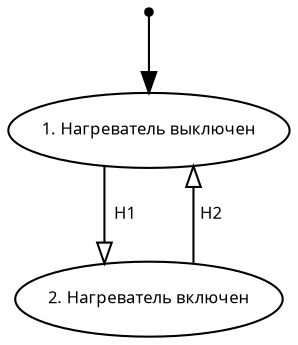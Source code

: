 digraph G {
    fontname = "Tahoma"
    fontsize = 8
    splines = ortho

    node [
        fontname = "Tahoma"
        fontsize = 8
    ]

    edge [
        fontname = "Tahoma"
        fontsize = 8
    ]

    point [shape = "point"]

    S1 [label = "1. Нагреватель выключен"];
    S2 [label = "2. Нагреватель включен"];

    point -> S1
    S1 -> S2 [label = " Н1 ", arrowhead="onormal"];
    S2 -> S1 [label = "  Н2 ", arrowhead="onormal"];
}